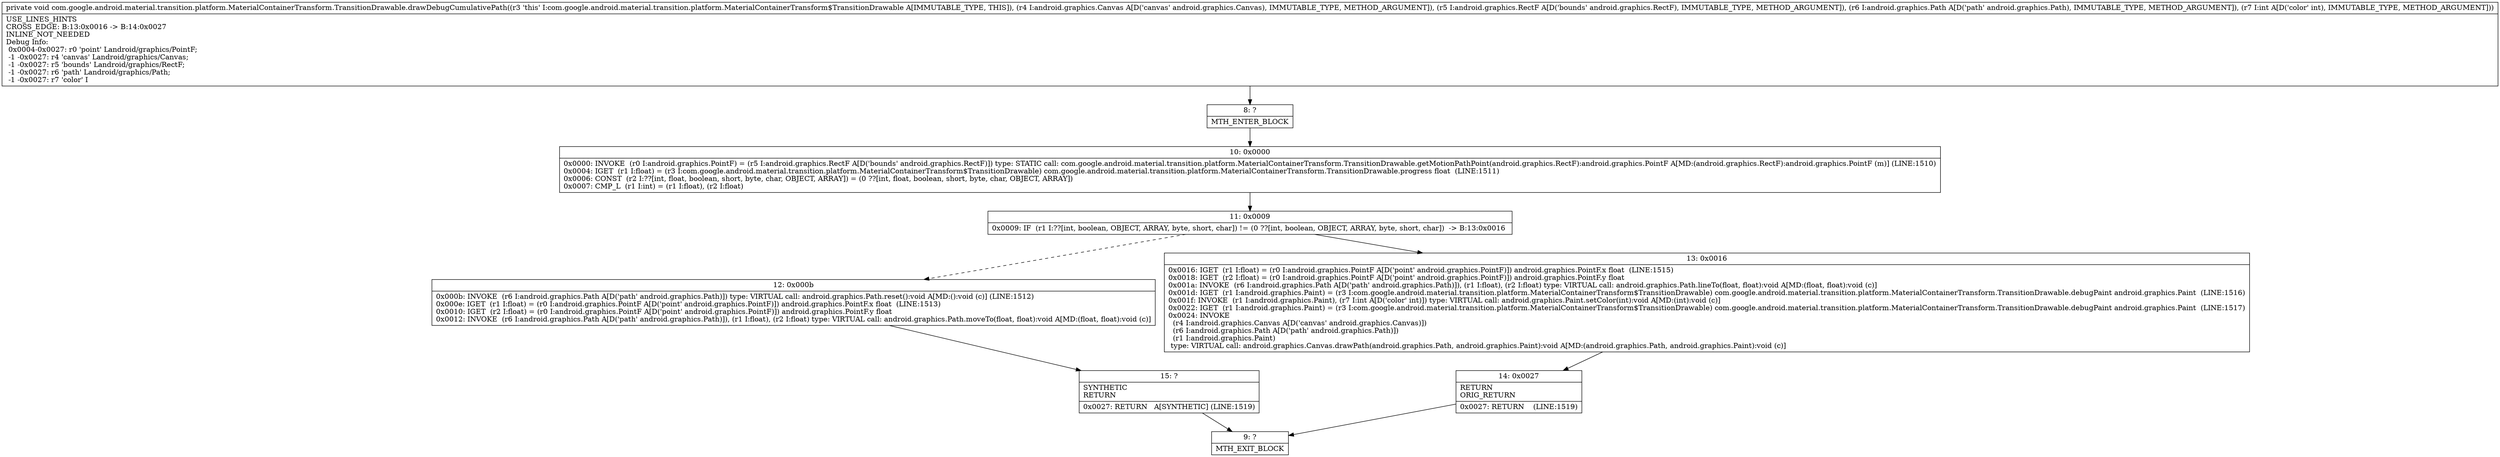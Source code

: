 digraph "CFG forcom.google.android.material.transition.platform.MaterialContainerTransform.TransitionDrawable.drawDebugCumulativePath(Landroid\/graphics\/Canvas;Landroid\/graphics\/RectF;Landroid\/graphics\/Path;I)V" {
Node_8 [shape=record,label="{8\:\ ?|MTH_ENTER_BLOCK\l}"];
Node_10 [shape=record,label="{10\:\ 0x0000|0x0000: INVOKE  (r0 I:android.graphics.PointF) = (r5 I:android.graphics.RectF A[D('bounds' android.graphics.RectF)]) type: STATIC call: com.google.android.material.transition.platform.MaterialContainerTransform.TransitionDrawable.getMotionPathPoint(android.graphics.RectF):android.graphics.PointF A[MD:(android.graphics.RectF):android.graphics.PointF (m)] (LINE:1510)\l0x0004: IGET  (r1 I:float) = (r3 I:com.google.android.material.transition.platform.MaterialContainerTransform$TransitionDrawable) com.google.android.material.transition.platform.MaterialContainerTransform.TransitionDrawable.progress float  (LINE:1511)\l0x0006: CONST  (r2 I:??[int, float, boolean, short, byte, char, OBJECT, ARRAY]) = (0 ??[int, float, boolean, short, byte, char, OBJECT, ARRAY]) \l0x0007: CMP_L  (r1 I:int) = (r1 I:float), (r2 I:float) \l}"];
Node_11 [shape=record,label="{11\:\ 0x0009|0x0009: IF  (r1 I:??[int, boolean, OBJECT, ARRAY, byte, short, char]) != (0 ??[int, boolean, OBJECT, ARRAY, byte, short, char])  \-\> B:13:0x0016 \l}"];
Node_12 [shape=record,label="{12\:\ 0x000b|0x000b: INVOKE  (r6 I:android.graphics.Path A[D('path' android.graphics.Path)]) type: VIRTUAL call: android.graphics.Path.reset():void A[MD:():void (c)] (LINE:1512)\l0x000e: IGET  (r1 I:float) = (r0 I:android.graphics.PointF A[D('point' android.graphics.PointF)]) android.graphics.PointF.x float  (LINE:1513)\l0x0010: IGET  (r2 I:float) = (r0 I:android.graphics.PointF A[D('point' android.graphics.PointF)]) android.graphics.PointF.y float \l0x0012: INVOKE  (r6 I:android.graphics.Path A[D('path' android.graphics.Path)]), (r1 I:float), (r2 I:float) type: VIRTUAL call: android.graphics.Path.moveTo(float, float):void A[MD:(float, float):void (c)]\l}"];
Node_15 [shape=record,label="{15\:\ ?|SYNTHETIC\lRETURN\l|0x0027: RETURN   A[SYNTHETIC] (LINE:1519)\l}"];
Node_9 [shape=record,label="{9\:\ ?|MTH_EXIT_BLOCK\l}"];
Node_13 [shape=record,label="{13\:\ 0x0016|0x0016: IGET  (r1 I:float) = (r0 I:android.graphics.PointF A[D('point' android.graphics.PointF)]) android.graphics.PointF.x float  (LINE:1515)\l0x0018: IGET  (r2 I:float) = (r0 I:android.graphics.PointF A[D('point' android.graphics.PointF)]) android.graphics.PointF.y float \l0x001a: INVOKE  (r6 I:android.graphics.Path A[D('path' android.graphics.Path)]), (r1 I:float), (r2 I:float) type: VIRTUAL call: android.graphics.Path.lineTo(float, float):void A[MD:(float, float):void (c)]\l0x001d: IGET  (r1 I:android.graphics.Paint) = (r3 I:com.google.android.material.transition.platform.MaterialContainerTransform$TransitionDrawable) com.google.android.material.transition.platform.MaterialContainerTransform.TransitionDrawable.debugPaint android.graphics.Paint  (LINE:1516)\l0x001f: INVOKE  (r1 I:android.graphics.Paint), (r7 I:int A[D('color' int)]) type: VIRTUAL call: android.graphics.Paint.setColor(int):void A[MD:(int):void (c)]\l0x0022: IGET  (r1 I:android.graphics.Paint) = (r3 I:com.google.android.material.transition.platform.MaterialContainerTransform$TransitionDrawable) com.google.android.material.transition.platform.MaterialContainerTransform.TransitionDrawable.debugPaint android.graphics.Paint  (LINE:1517)\l0x0024: INVOKE  \l  (r4 I:android.graphics.Canvas A[D('canvas' android.graphics.Canvas)])\l  (r6 I:android.graphics.Path A[D('path' android.graphics.Path)])\l  (r1 I:android.graphics.Paint)\l type: VIRTUAL call: android.graphics.Canvas.drawPath(android.graphics.Path, android.graphics.Paint):void A[MD:(android.graphics.Path, android.graphics.Paint):void (c)]\l}"];
Node_14 [shape=record,label="{14\:\ 0x0027|RETURN\lORIG_RETURN\l|0x0027: RETURN    (LINE:1519)\l}"];
MethodNode[shape=record,label="{private void com.google.android.material.transition.platform.MaterialContainerTransform.TransitionDrawable.drawDebugCumulativePath((r3 'this' I:com.google.android.material.transition.platform.MaterialContainerTransform$TransitionDrawable A[IMMUTABLE_TYPE, THIS]), (r4 I:android.graphics.Canvas A[D('canvas' android.graphics.Canvas), IMMUTABLE_TYPE, METHOD_ARGUMENT]), (r5 I:android.graphics.RectF A[D('bounds' android.graphics.RectF), IMMUTABLE_TYPE, METHOD_ARGUMENT]), (r6 I:android.graphics.Path A[D('path' android.graphics.Path), IMMUTABLE_TYPE, METHOD_ARGUMENT]), (r7 I:int A[D('color' int), IMMUTABLE_TYPE, METHOD_ARGUMENT]))  | USE_LINES_HINTS\lCROSS_EDGE: B:13:0x0016 \-\> B:14:0x0027\lINLINE_NOT_NEEDED\lDebug Info:\l  0x0004\-0x0027: r0 'point' Landroid\/graphics\/PointF;\l  \-1 \-0x0027: r4 'canvas' Landroid\/graphics\/Canvas;\l  \-1 \-0x0027: r5 'bounds' Landroid\/graphics\/RectF;\l  \-1 \-0x0027: r6 'path' Landroid\/graphics\/Path;\l  \-1 \-0x0027: r7 'color' I\l}"];
MethodNode -> Node_8;Node_8 -> Node_10;
Node_10 -> Node_11;
Node_11 -> Node_12[style=dashed];
Node_11 -> Node_13;
Node_12 -> Node_15;
Node_15 -> Node_9;
Node_13 -> Node_14;
Node_14 -> Node_9;
}


